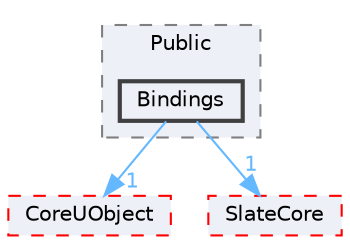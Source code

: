 digraph "Bindings"
{
 // INTERACTIVE_SVG=YES
 // LATEX_PDF_SIZE
  bgcolor="transparent";
  edge [fontname=Helvetica,fontsize=10,labelfontname=Helvetica,labelfontsize=10];
  node [fontname=Helvetica,fontsize=10,shape=box,height=0.2,width=0.4];
  compound=true
  subgraph clusterdir_e91b7eabbe3727cf625790e36a8d5a32 {
    graph [ bgcolor="#edf0f7", pencolor="grey50", label="Public", fontname=Helvetica,fontsize=10 style="filled,dashed", URL="dir_e91b7eabbe3727cf625790e36a8d5a32.html",tooltip=""]
  dir_b3b136dafb6c442cf94a67f2d266b497 [label="Bindings", fillcolor="#edf0f7", color="grey25", style="filled,bold", URL="dir_b3b136dafb6c442cf94a67f2d266b497.html",tooltip=""];
  }
  dir_4c499e5e32e2b4479ad7e552df73eeae [label="CoreUObject", fillcolor="#edf0f7", color="red", style="filled,dashed", URL="dir_4c499e5e32e2b4479ad7e552df73eeae.html",tooltip=""];
  dir_f0f0d357c8c9eca10fb05693ae8c53b1 [label="SlateCore", fillcolor="#edf0f7", color="red", style="filled,dashed", URL="dir_f0f0d357c8c9eca10fb05693ae8c53b1.html",tooltip=""];
  dir_b3b136dafb6c442cf94a67f2d266b497->dir_4c499e5e32e2b4479ad7e552df73eeae [headlabel="1", labeldistance=1.5 headhref="dir_000095_000268.html" href="dir_000095_000268.html" color="steelblue1" fontcolor="steelblue1"];
  dir_b3b136dafb6c442cf94a67f2d266b497->dir_f0f0d357c8c9eca10fb05693ae8c53b1 [headlabel="1", labeldistance=1.5 headhref="dir_000095_001045.html" href="dir_000095_001045.html" color="steelblue1" fontcolor="steelblue1"];
}
